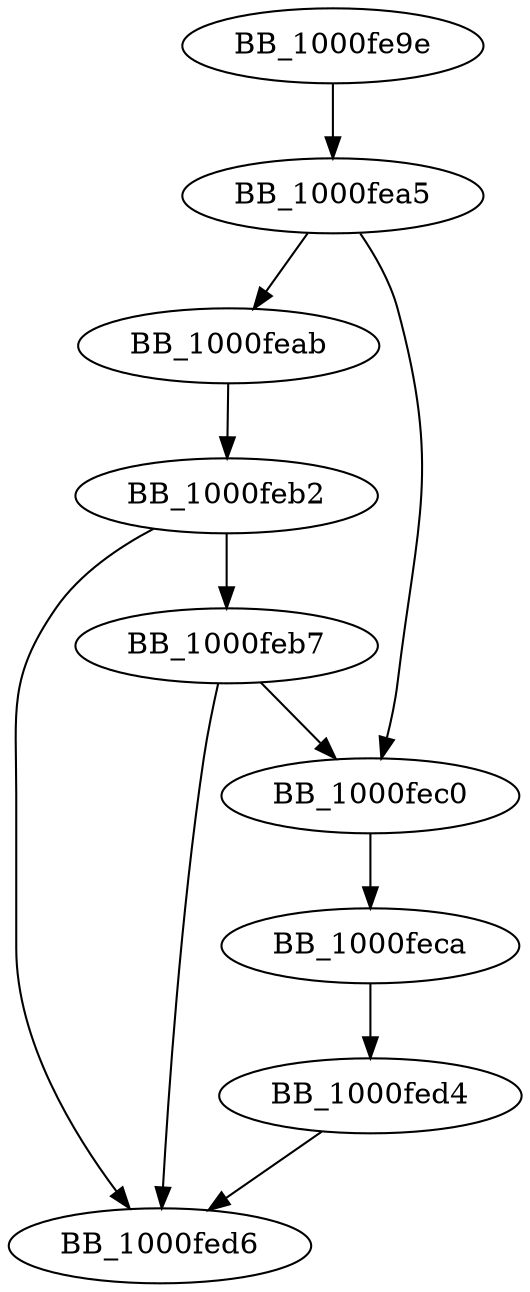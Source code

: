 DiGraph __FF_MSGBANNER{
BB_1000fe9e->BB_1000fea5
BB_1000fea5->BB_1000feab
BB_1000fea5->BB_1000fec0
BB_1000feab->BB_1000feb2
BB_1000feb2->BB_1000feb7
BB_1000feb2->BB_1000fed6
BB_1000feb7->BB_1000fec0
BB_1000feb7->BB_1000fed6
BB_1000fec0->BB_1000feca
BB_1000feca->BB_1000fed4
BB_1000fed4->BB_1000fed6
}
